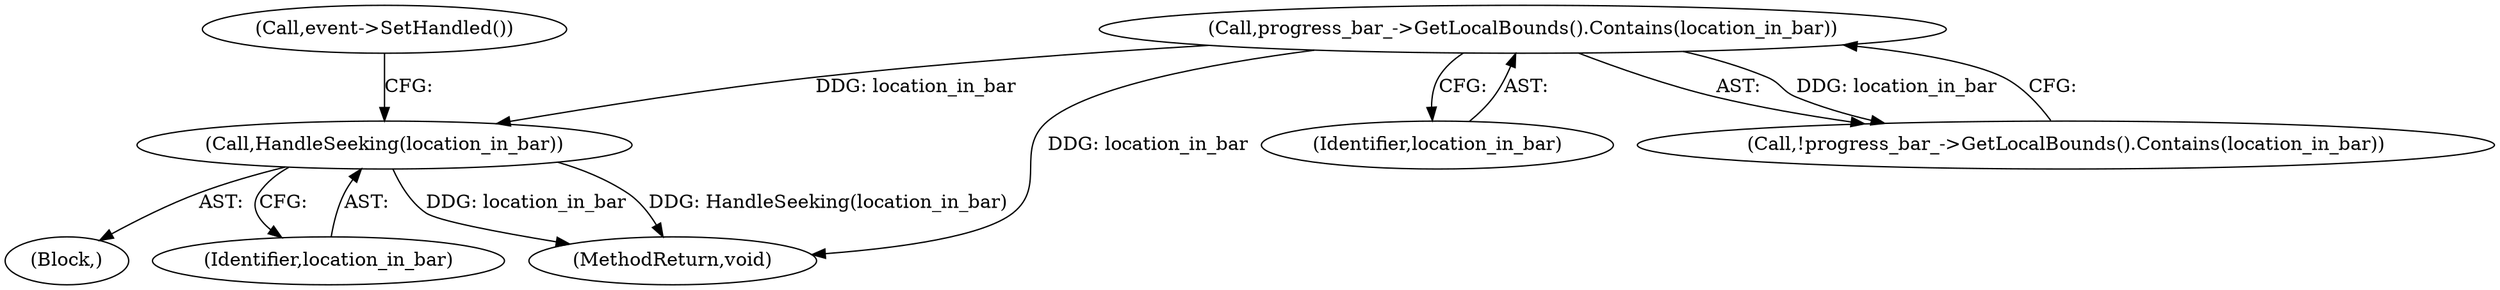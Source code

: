 digraph "1_Chrome_c25b198675380f713a56649c857b4367601d4a3d_9@del" {
"1000121" [label="(Call,HandleSeeking(location_in_bar))"];
"1000117" [label="(Call,progress_bar_->GetLocalBounds().Contains(location_in_bar))"];
"1000102" [label="(Block,)"];
"1000117" [label="(Call,progress_bar_->GetLocalBounds().Contains(location_in_bar))"];
"1000118" [label="(Identifier,location_in_bar)"];
"1000123" [label="(Call,event->SetHandled())"];
"1000122" [label="(Identifier,location_in_bar)"];
"1000121" [label="(Call,HandleSeeking(location_in_bar))"];
"1000116" [label="(Call,!progress_bar_->GetLocalBounds().Contains(location_in_bar))"];
"1000124" [label="(MethodReturn,void)"];
"1000121" -> "1000102"  [label="AST: "];
"1000121" -> "1000122"  [label="CFG: "];
"1000122" -> "1000121"  [label="AST: "];
"1000123" -> "1000121"  [label="CFG: "];
"1000121" -> "1000124"  [label="DDG: location_in_bar"];
"1000121" -> "1000124"  [label="DDG: HandleSeeking(location_in_bar)"];
"1000117" -> "1000121"  [label="DDG: location_in_bar"];
"1000117" -> "1000116"  [label="AST: "];
"1000117" -> "1000118"  [label="CFG: "];
"1000118" -> "1000117"  [label="AST: "];
"1000116" -> "1000117"  [label="CFG: "];
"1000117" -> "1000124"  [label="DDG: location_in_bar"];
"1000117" -> "1000116"  [label="DDG: location_in_bar"];
}
